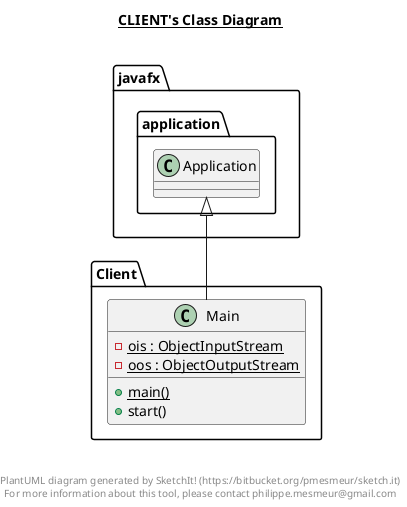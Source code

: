 @startuml

title __CLIENT's Class Diagram__\n

  namespace Client {
    class Client.Main {
        {static} - ois : ObjectInputStream
        {static} - oos : ObjectOutputStream
        {static} + main()
        + start()
    }
  }
  

  Client.Main -up-|> javafx.application.Application


right footer


PlantUML diagram generated by SketchIt! (https://bitbucket.org/pmesmeur/sketch.it)
For more information about this tool, please contact philippe.mesmeur@gmail.com
endfooter

@enduml
